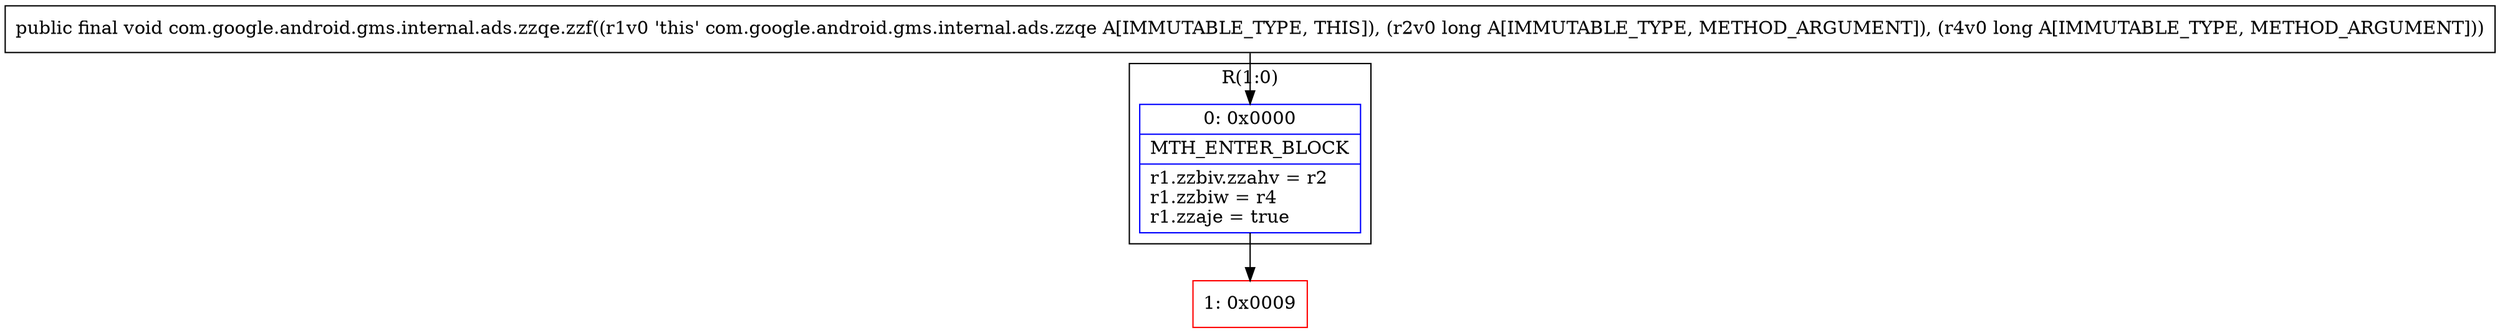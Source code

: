 digraph "CFG forcom.google.android.gms.internal.ads.zzqe.zzf(JJ)V" {
subgraph cluster_Region_338042900 {
label = "R(1:0)";
node [shape=record,color=blue];
Node_0 [shape=record,label="{0\:\ 0x0000|MTH_ENTER_BLOCK\l|r1.zzbiv.zzahv = r2\lr1.zzbiw = r4\lr1.zzaje = true\l}"];
}
Node_1 [shape=record,color=red,label="{1\:\ 0x0009}"];
MethodNode[shape=record,label="{public final void com.google.android.gms.internal.ads.zzqe.zzf((r1v0 'this' com.google.android.gms.internal.ads.zzqe A[IMMUTABLE_TYPE, THIS]), (r2v0 long A[IMMUTABLE_TYPE, METHOD_ARGUMENT]), (r4v0 long A[IMMUTABLE_TYPE, METHOD_ARGUMENT])) }"];
MethodNode -> Node_0;
Node_0 -> Node_1;
}

